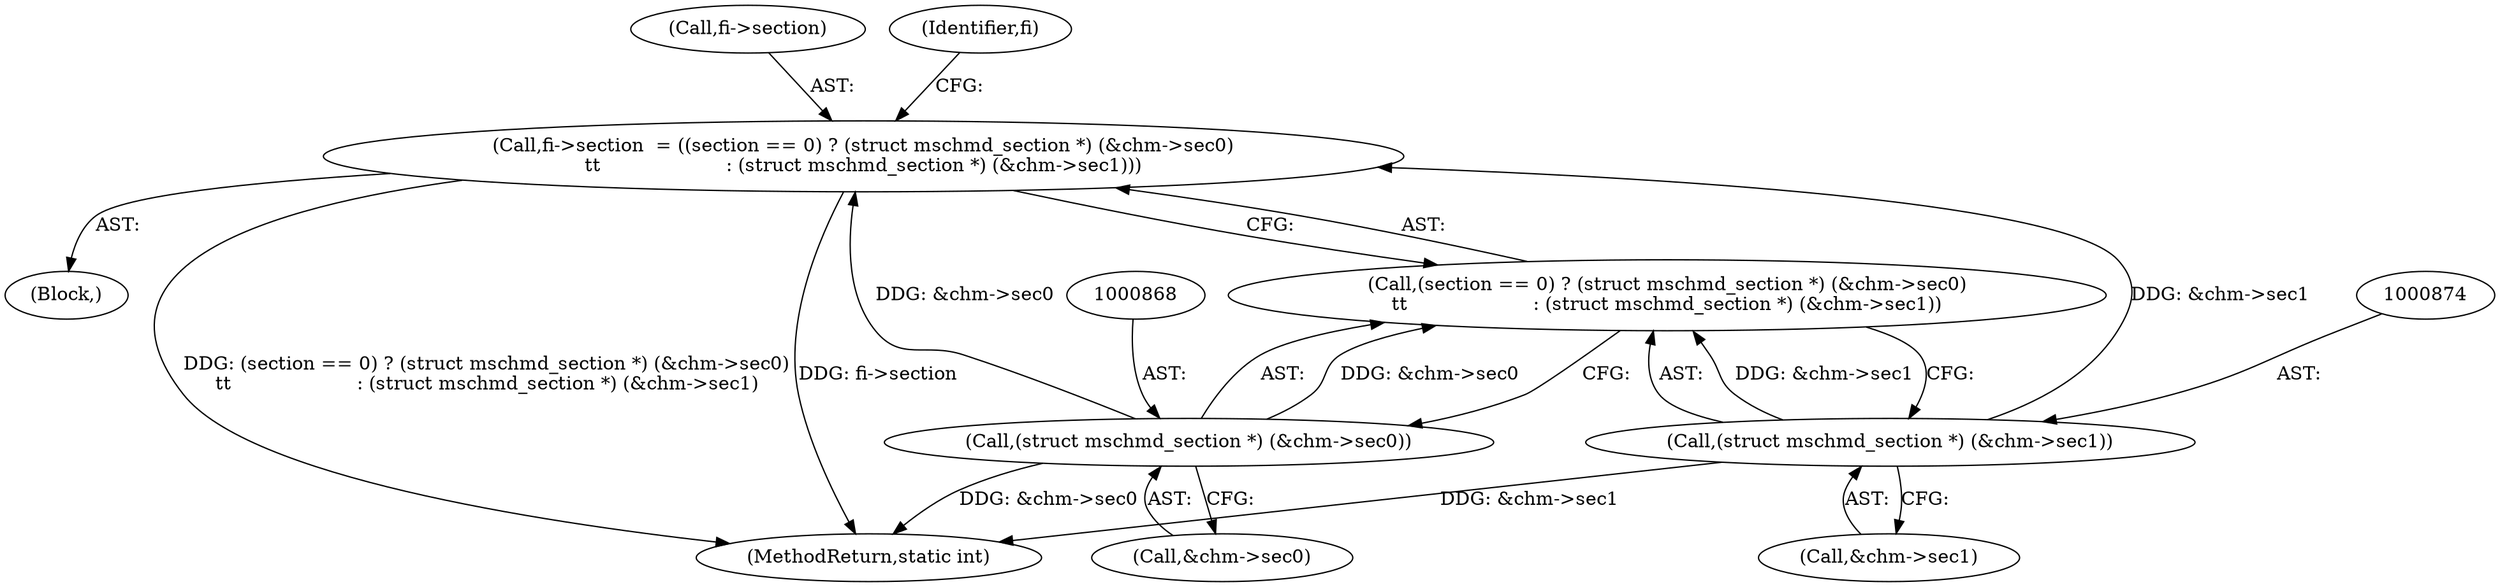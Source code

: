 digraph "0_libmspack_72e70a921f0f07fee748aec2274b30784e1d312a@pointer" {
"1000859" [label="(Call,fi->section  = ((section == 0) ? (struct mschmd_section *) (&chm->sec0)\n\t\t                     : (struct mschmd_section *) (&chm->sec1)))"];
"1000867" [label="(Call,(struct mschmd_section *) (&chm->sec0))"];
"1000873" [label="(Call,(struct mschmd_section *) (&chm->sec1))"];
"1000875" [label="(Call,&chm->sec1)"];
"1000769" [label="(Block,)"];
"1000873" [label="(Call,(struct mschmd_section *) (&chm->sec1))"];
"1000863" [label="(Call,(section == 0) ? (struct mschmd_section *) (&chm->sec0)\n\t\t                     : (struct mschmd_section *) (&chm->sec1))"];
"1001065" [label="(MethodReturn,static int)"];
"1000859" [label="(Call,fi->section  = ((section == 0) ? (struct mschmd_section *) (&chm->sec0)\n\t\t                     : (struct mschmd_section *) (&chm->sec1)))"];
"1000869" [label="(Call,&chm->sec0)"];
"1000860" [label="(Call,fi->section)"];
"1000867" [label="(Call,(struct mschmd_section *) (&chm->sec0))"];
"1000881" [label="(Identifier,fi)"];
"1000859" -> "1000769"  [label="AST: "];
"1000859" -> "1000863"  [label="CFG: "];
"1000860" -> "1000859"  [label="AST: "];
"1000863" -> "1000859"  [label="AST: "];
"1000881" -> "1000859"  [label="CFG: "];
"1000859" -> "1001065"  [label="DDG: fi->section"];
"1000859" -> "1001065"  [label="DDG: (section == 0) ? (struct mschmd_section *) (&chm->sec0)\n\t\t                     : (struct mschmd_section *) (&chm->sec1)"];
"1000867" -> "1000859"  [label="DDG: &chm->sec0"];
"1000873" -> "1000859"  [label="DDG: &chm->sec1"];
"1000867" -> "1000863"  [label="AST: "];
"1000867" -> "1000869"  [label="CFG: "];
"1000868" -> "1000867"  [label="AST: "];
"1000869" -> "1000867"  [label="AST: "];
"1000863" -> "1000867"  [label="CFG: "];
"1000867" -> "1001065"  [label="DDG: &chm->sec0"];
"1000867" -> "1000863"  [label="DDG: &chm->sec0"];
"1000873" -> "1000863"  [label="AST: "];
"1000873" -> "1000875"  [label="CFG: "];
"1000874" -> "1000873"  [label="AST: "];
"1000875" -> "1000873"  [label="AST: "];
"1000863" -> "1000873"  [label="CFG: "];
"1000873" -> "1001065"  [label="DDG: &chm->sec1"];
"1000873" -> "1000863"  [label="DDG: &chm->sec1"];
}
